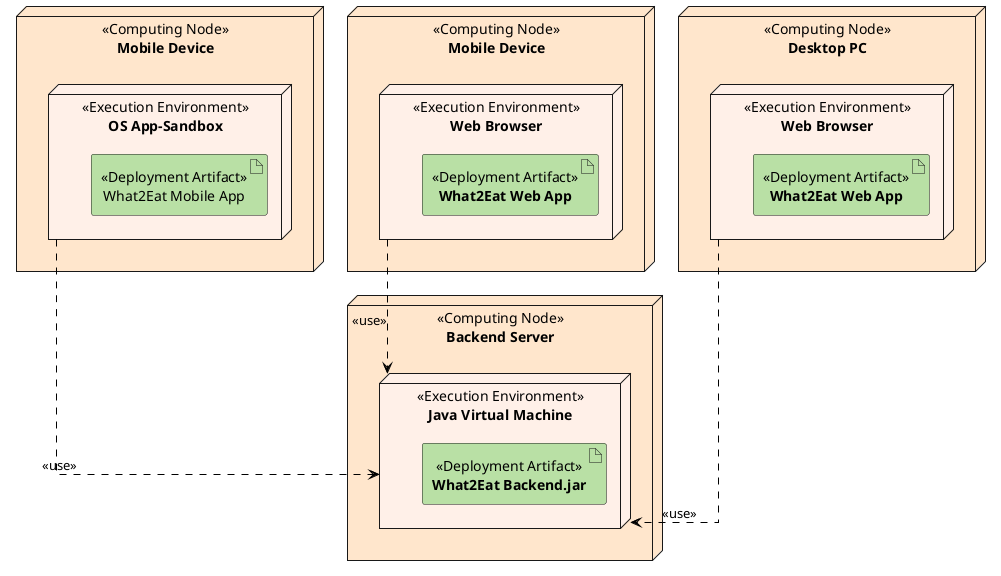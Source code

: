 @startuml deployment server

skinparam  {
    node {
        FontStyle normal
        BackgroundColor #ffe6cc
    }
    artifact {
        FontStyle normal
        BackgroundColor #b9e0a5
    }
    linetype ortho
}

node "**Mobile Device**" <<Computing Node>> as a #ffe6cc{
    node "**OS App-Sandbox**" <<Execution Environment>> as e #fff0e8{
        artifact "What2Eat Mobile App" <<Deployment Artifact>> as i
    }
}

node "**Mobile Device**" <<Computing Node>> as b #ffe6cc{
    node "**Web Browser**" <<Execution Environment>> as f #fff0e8{
        artifact "**What2Eat Web App**" <<Deployment Artifact>> as j
    }
}

node "**Desktop PC**" <<Computing Node>> as c #ffe6cc{
    node "**Web Browser**" <<Execution Environment>> as g #fff0e8{
        artifact "**What2Eat Web App**" <<Deployment Artifact>> as k
    }
}

node "**Backend Server**" <<Computing Node>> as d #ffe6cc{
    node "**Java Virtual Machine**" <<Execution Environment>> as h #fff0e8{
        artifact "**What2Eat Backend.jar**" <<Deployment Artifact>> as l
    }
}

e --> h #black;line.dashed;:<<use>>
f --> h #black;line.dashed;:<<use>>
g --> h #black;line.dashed;:<<use>>

@enduml